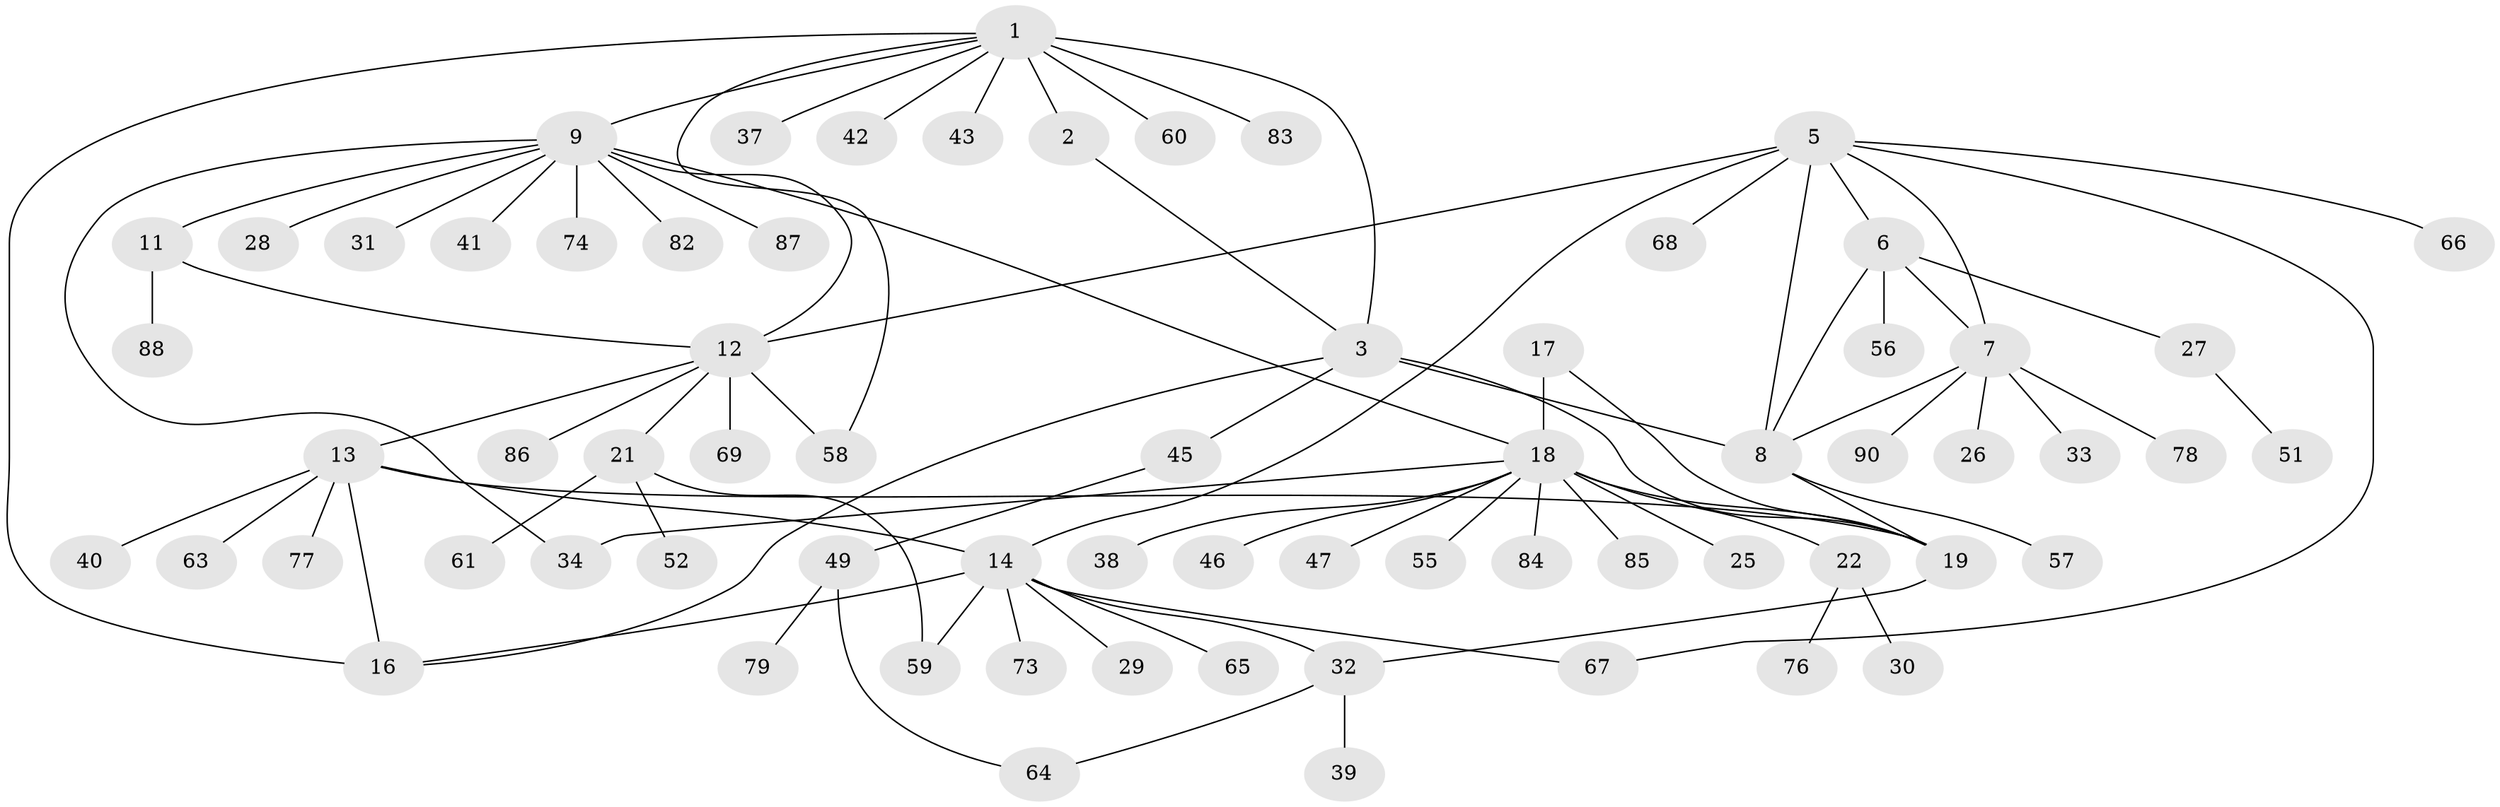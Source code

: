 // Generated by graph-tools (version 1.1) at 2025/52/02/27/25 19:52:14]
// undirected, 69 vertices, 88 edges
graph export_dot {
graph [start="1"]
  node [color=gray90,style=filled];
  1 [super="+4"];
  2 [super="+70"];
  3 [super="+50"];
  5 [super="+23"];
  6;
  7 [super="+71"];
  8;
  9 [super="+10"];
  11 [super="+36"];
  12 [super="+35"];
  13 [super="+15"];
  14 [super="+24"];
  16;
  17 [super="+62"];
  18 [super="+20"];
  19 [super="+54"];
  21 [super="+48"];
  22;
  25;
  26;
  27 [super="+72"];
  28;
  29;
  30;
  31;
  32 [super="+44"];
  33;
  34 [super="+53"];
  37;
  38 [super="+89"];
  39;
  40;
  41;
  42;
  43;
  45;
  46;
  47 [super="+80"];
  49;
  51;
  52;
  55 [super="+75"];
  56;
  57;
  58 [super="+81"];
  59;
  60;
  61;
  63;
  64;
  65;
  66;
  67;
  68;
  69;
  73;
  74;
  76;
  77;
  78;
  79;
  82;
  83;
  84;
  85;
  86;
  87;
  88;
  90;
  1 -- 2 [weight=2];
  1 -- 3 [weight=2];
  1 -- 16;
  1 -- 42;
  1 -- 43;
  1 -- 58;
  1 -- 60;
  1 -- 83;
  1 -- 9;
  1 -- 37;
  2 -- 3;
  3 -- 8;
  3 -- 19 [weight=2];
  3 -- 45;
  3 -- 16;
  5 -- 6;
  5 -- 7;
  5 -- 8;
  5 -- 12;
  5 -- 14;
  5 -- 66;
  5 -- 67;
  5 -- 68;
  6 -- 7;
  6 -- 8;
  6 -- 27;
  6 -- 56;
  7 -- 8;
  7 -- 26;
  7 -- 33;
  7 -- 90;
  7 -- 78;
  8 -- 19;
  8 -- 57;
  9 -- 11 [weight=2];
  9 -- 12 [weight=2];
  9 -- 31;
  9 -- 41;
  9 -- 82;
  9 -- 87;
  9 -- 74;
  9 -- 28;
  9 -- 18;
  9 -- 34;
  11 -- 12;
  11 -- 88;
  12 -- 13;
  12 -- 21;
  12 -- 58;
  12 -- 69;
  12 -- 86;
  13 -- 14 [weight=2];
  13 -- 16 [weight=2];
  13 -- 40;
  13 -- 63;
  13 -- 19;
  13 -- 77;
  14 -- 16;
  14 -- 29;
  14 -- 32;
  14 -- 59;
  14 -- 65;
  14 -- 67;
  14 -- 73;
  17 -- 18 [weight=2];
  17 -- 19;
  18 -- 19 [weight=2];
  18 -- 22;
  18 -- 34;
  18 -- 47;
  18 -- 85;
  18 -- 38;
  18 -- 46;
  18 -- 84;
  18 -- 55;
  18 -- 25;
  19 -- 32;
  21 -- 61;
  21 -- 59;
  21 -- 52;
  22 -- 30;
  22 -- 76;
  27 -- 51;
  32 -- 39;
  32 -- 64;
  45 -- 49;
  49 -- 64;
  49 -- 79;
}
